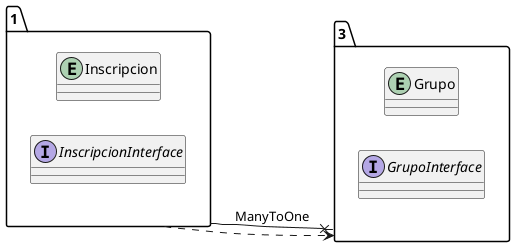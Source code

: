 @startuml 
allow_mixing
left to right direction
package "1"{
entity Inscripcion
interface InscripcionInterface

}
package "3"{
entity Grupo
interface GrupoInterface

}
"1" --x "3":ManyToOne
"1" ..> "3"
@enduml